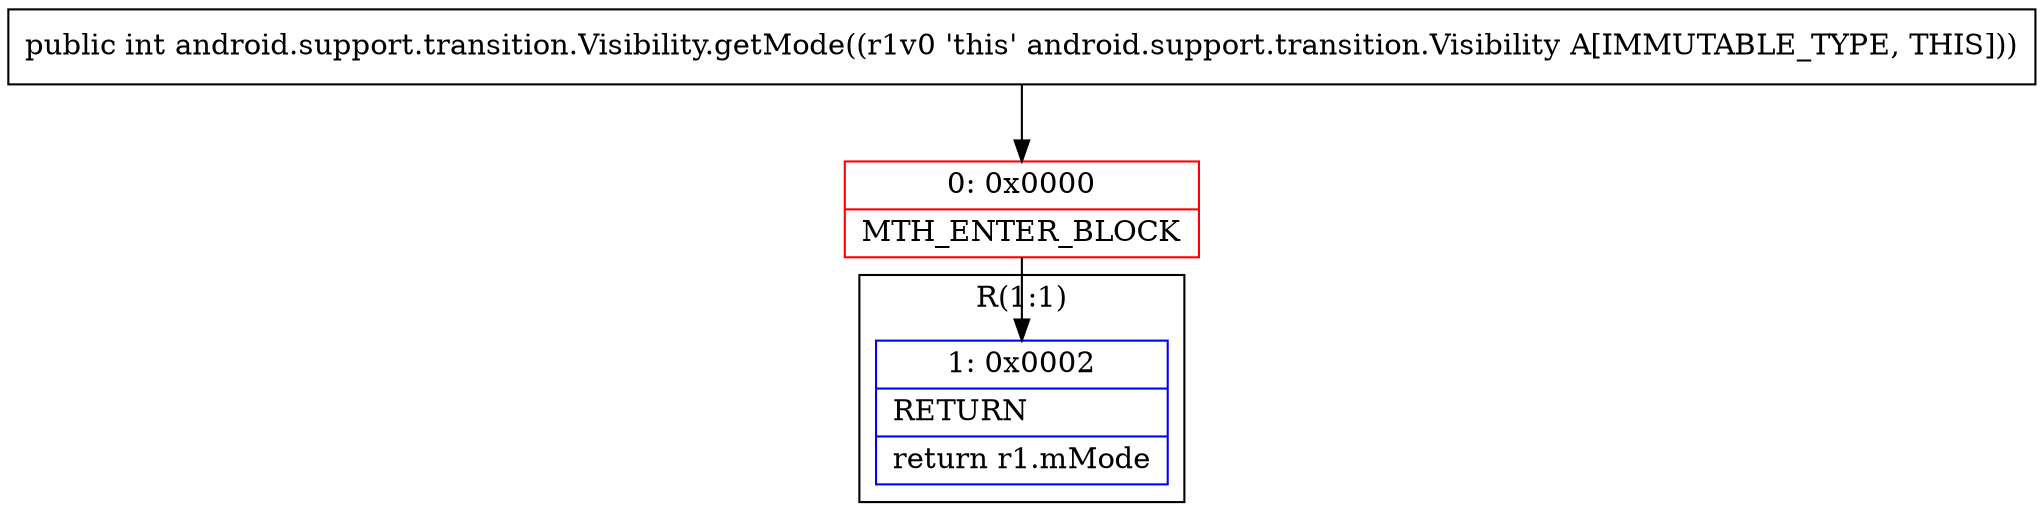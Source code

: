 digraph "CFG forandroid.support.transition.Visibility.getMode()I" {
subgraph cluster_Region_15685446 {
label = "R(1:1)";
node [shape=record,color=blue];
Node_1 [shape=record,label="{1\:\ 0x0002|RETURN\l|return r1.mMode\l}"];
}
Node_0 [shape=record,color=red,label="{0\:\ 0x0000|MTH_ENTER_BLOCK\l}"];
MethodNode[shape=record,label="{public int android.support.transition.Visibility.getMode((r1v0 'this' android.support.transition.Visibility A[IMMUTABLE_TYPE, THIS])) }"];
MethodNode -> Node_0;
Node_0 -> Node_1;
}

